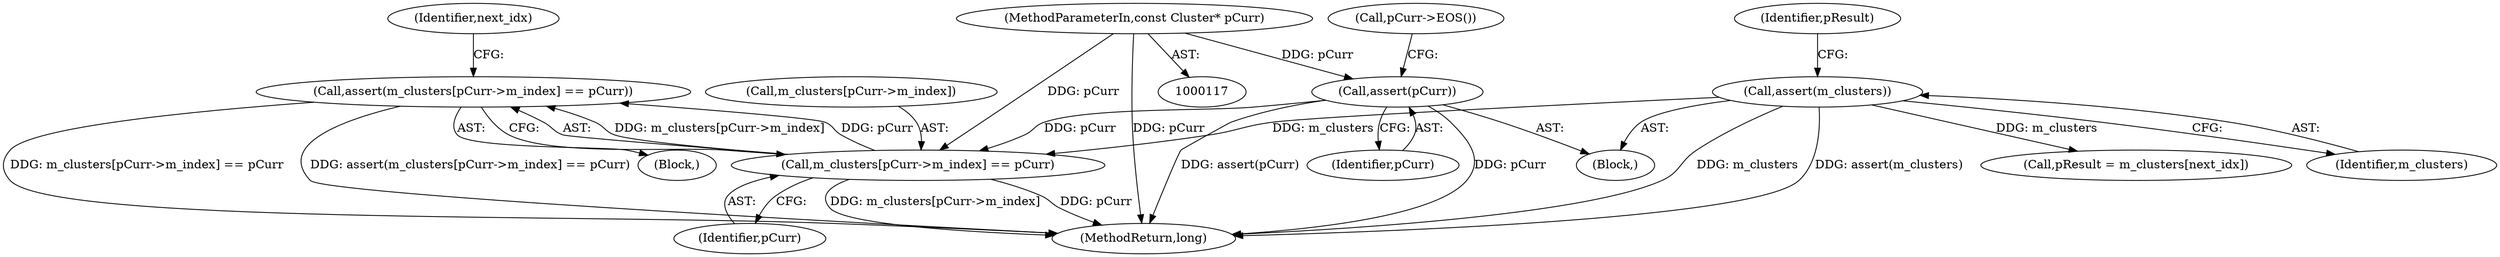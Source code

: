 digraph "0_Android_cc274e2abe8b2a6698a5c47d8aa4bb45f1f9538d_55@API" {
"1000140" [label="(Call,assert(m_clusters[pCurr->m_index] == pCurr))"];
"1000141" [label="(Call,m_clusters[pCurr->m_index] == pCurr)"];
"1000128" [label="(Call,assert(m_clusters))"];
"1000123" [label="(Call,assert(pCurr))"];
"1000118" [label="(MethodParameterIn,const Cluster* pCurr)"];
"1000438" [label="(MethodReturn,long)"];
"1000140" [label="(Call,assert(m_clusters[pCurr->m_index] == pCurr))"];
"1000161" [label="(Call,pResult = m_clusters[next_idx])"];
"1000129" [label="(Identifier,m_clusters)"];
"1000123" [label="(Call,assert(pCurr))"];
"1000122" [label="(Block,)"];
"1000127" [label="(Call,pCurr->EOS())"];
"1000150" [label="(Identifier,next_idx)"];
"1000139" [label="(Block,)"];
"1000128" [label="(Call,assert(m_clusters))"];
"1000124" [label="(Identifier,pCurr)"];
"1000141" [label="(Call,m_clusters[pCurr->m_index] == pCurr)"];
"1000147" [label="(Identifier,pCurr)"];
"1000118" [label="(MethodParameterIn,const Cluster* pCurr)"];
"1000142" [label="(Call,m_clusters[pCurr->m_index])"];
"1000131" [label="(Identifier,pResult)"];
"1000140" -> "1000139"  [label="AST: "];
"1000140" -> "1000141"  [label="CFG: "];
"1000141" -> "1000140"  [label="AST: "];
"1000150" -> "1000140"  [label="CFG: "];
"1000140" -> "1000438"  [label="DDG: m_clusters[pCurr->m_index] == pCurr"];
"1000140" -> "1000438"  [label="DDG: assert(m_clusters[pCurr->m_index] == pCurr)"];
"1000141" -> "1000140"  [label="DDG: m_clusters[pCurr->m_index]"];
"1000141" -> "1000140"  [label="DDG: pCurr"];
"1000141" -> "1000147"  [label="CFG: "];
"1000142" -> "1000141"  [label="AST: "];
"1000147" -> "1000141"  [label="AST: "];
"1000141" -> "1000438"  [label="DDG: m_clusters[pCurr->m_index]"];
"1000141" -> "1000438"  [label="DDG: pCurr"];
"1000128" -> "1000141"  [label="DDG: m_clusters"];
"1000123" -> "1000141"  [label="DDG: pCurr"];
"1000118" -> "1000141"  [label="DDG: pCurr"];
"1000128" -> "1000122"  [label="AST: "];
"1000128" -> "1000129"  [label="CFG: "];
"1000129" -> "1000128"  [label="AST: "];
"1000131" -> "1000128"  [label="CFG: "];
"1000128" -> "1000438"  [label="DDG: m_clusters"];
"1000128" -> "1000438"  [label="DDG: assert(m_clusters)"];
"1000128" -> "1000161"  [label="DDG: m_clusters"];
"1000123" -> "1000122"  [label="AST: "];
"1000123" -> "1000124"  [label="CFG: "];
"1000124" -> "1000123"  [label="AST: "];
"1000127" -> "1000123"  [label="CFG: "];
"1000123" -> "1000438"  [label="DDG: assert(pCurr)"];
"1000123" -> "1000438"  [label="DDG: pCurr"];
"1000118" -> "1000123"  [label="DDG: pCurr"];
"1000118" -> "1000117"  [label="AST: "];
"1000118" -> "1000438"  [label="DDG: pCurr"];
}
